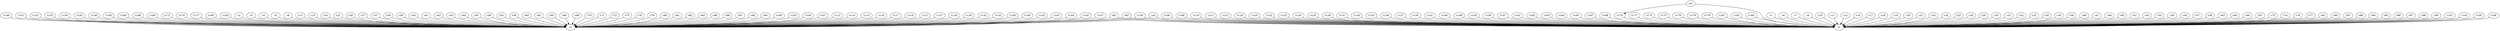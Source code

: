 strict digraph  {
c1;
c2;
v1;
v2;
v3;
v4;
v5;
v6;
v7;
v8;
v9;
v10;
v11;
v12;
v13;
v14;
v15;
v16;
v17;
v18;
v19;
v20;
v21;
v22;
v23;
v24;
v25;
v26;
v27;
v28;
v29;
v30;
v31;
v32;
v33;
v34;
v35;
v36;
v37;
v38;
v39;
v40;
v41;
v42;
v43;
v44;
v45;
v46;
v47;
v48;
v49;
v50;
v51;
v52;
v53;
v54;
v55;
v56;
v57;
v58;
v59;
v60;
v61;
v62;
v63;
v64;
v65;
v66;
v67;
v68;
v69;
v70;
v71;
v72;
v73;
v74;
v75;
v76;
v77;
v78;
v79;
v80;
v81;
v82;
v83;
v84;
v85;
v86;
v87;
v88;
v89;
v90;
v91;
v92;
v93;
v94;
v95;
v96;
v97;
v98;
v99;
v100;
v101;
v102;
v103;
v104;
v105;
v106;
v107;
v108;
v109;
v110;
v111;
v112;
v113;
v114;
v115;
v116;
v117;
v118;
v119;
v120;
v121;
v122;
v123;
v124;
v125;
v126;
v127;
v128;
v129;
v130;
v131;
v132;
v133;
v134;
v135;
v136;
v137;
v138;
v139;
v140;
v141;
v142;
v143;
v144;
v145;
v146;
v147;
v148;
v149;
v150;
v151;
v152;
v153;
v154;
v155;
v156;
v157;
v158;
v159;
v160;
v161;
v162;
v163;
v164;
v165;
v166;
v167;
v168;
v169;
v170;
v171;
v172;
v173;
v174;
v175;
v176;
v177;
v178;
v179;
v180;
v181;
v182;
v183;
v184;
co1;
co2;
v1 -> c2  [weight=1];
v2 -> c1  [weight=1];
v3 -> c1  [weight=1];
v4 -> c1  [weight=1];
v5 -> c1  [weight=1];
v6 -> c2  [weight=1];
v7 -> c2  [weight=1];
v8 -> c1  [weight=1];
v9 -> c2  [weight=1];
v10 -> c2  [weight=1];
v11 -> c2  [weight=1];
v12 -> c2  [weight=1];
v13 -> c1  [weight=1];
v14 -> c2  [weight=1];
v15 -> c1  [weight=1];
v16 -> c1  [weight=1];
v17 -> c2  [weight=1];
v18 -> c2  [weight=1];
v19 -> c2  [weight=1];
v20 -> c2  [weight=1];
v21 -> c2  [weight=1];
v22 -> c1  [weight=1];
v23 -> c2  [weight=1];
v24 -> c2  [weight=1];
v25 -> c2  [weight=1];
v26 -> c1  [weight=1];
v27 -> c1  [weight=1];
v28 -> c2  [weight=1];
v29 -> c2  [weight=1];
v30 -> c2  [weight=1];
v31 -> c2  [weight=1];
v32 -> c2  [weight=1];
v33 -> c2  [weight=1];
v34 -> c2  [weight=1];
v35 -> c2  [weight=1];
v36 -> c2  [weight=1];
v37 -> c1  [weight=1];
v38 -> c1  [weight=1];
v39 -> c1  [weight=1];
v40 -> c1  [weight=1];
v41 -> c1  [weight=1];
v42 -> c1  [weight=1];
v43 -> c1  [weight=1];
v44 -> c1  [weight=1];
v45 -> c1  [weight=1];
v46 -> c2  [weight=1];
v47 -> c2  [weight=1];
v48 -> c2  [weight=1];
v49 -> c1  [weight=1];
v50 -> c2  [weight=1];
v51 -> c2  [weight=1];
v52 -> c2  [weight=1];
v53 -> c2  [weight=1];
v54 -> c2  [weight=1];
v55 -> c1  [weight=1];
v56 -> c2  [weight=1];
v57 -> c2  [weight=1];
v58 -> c2  [weight=1];
v59 -> c1  [weight=1];
v60 -> c1  [weight=1];
v61 -> c1  [weight=1];
v62 -> c1  [weight=1];
v62 -> c2  [weight=1];
v63 -> c2  [weight=1];
v64 -> c2  [weight=1];
v65 -> c1  [weight=1];
v66 -> c2  [weight=1];
v67 -> c2  [weight=1];
v68 -> c1  [weight=1];
v69 -> c1  [weight=1];
v70 -> c1  [weight=1];
v71 -> c1  [weight=1];
v72 -> c1  [weight=1];
v73 -> c2  [weight=1];
v74 -> c2  [weight=1];
v75 -> c1  [weight=1];
v76 -> c2  [weight=1];
v77 -> c2  [weight=1];
v78 -> c1  [weight=1];
v79 -> c1  [weight=1];
v80 -> c1  [weight=1];
v81 -> c1  [weight=1];
v82 -> c1  [weight=1];
v83 -> c2  [weight=1];
v84 -> c1  [weight=1];
v85 -> c2  [weight=1];
v86 -> c1  [weight=1];
v87 -> c2  [weight=1];
v88 -> c1  [weight=1];
v89 -> c2  [weight=1];
v90 -> c2  [weight=1];
v91 -> c1  [weight=1];
v92 -> c1  [weight=1];
v92 -> c2  [weight=1];
v93 -> c2  [weight=1];
v94 -> c1  [weight=1];
v95 -> c1  [weight=1];
v96 -> c2  [weight=1];
v97 -> c2  [weight=1];
v98 -> c2  [weight=1];
v99 -> c2  [weight=1];
v100 -> c1  [weight=1];
v101 -> c2  [weight=1];
v102 -> c2  [weight=1];
v103 -> c1  [weight=1];
v104 -> c1  [weight=1];
v105 -> c2  [weight=1];
v106 -> c2  [weight=1];
v107 -> c1  [weight=1];
v108 -> c2  [weight=1];
v109 -> c2  [weight=1];
v110 -> c2  [weight=1];
v111 -> c2  [weight=1];
v112 -> c1  [weight=1];
v113 -> c2  [weight=1];
v114 -> c1  [weight=1];
v115 -> c1  [weight=1];
v116 -> c1  [weight=1];
v117 -> c1  [weight=1];
v118 -> c2  [weight=1];
v119 -> c1  [weight=1];
v120 -> c2  [weight=1];
v121 -> c1  [weight=1];
v122 -> c2  [weight=1];
v123 -> c2  [weight=1];
v124 -> c2  [weight=1];
v125 -> c2  [weight=1];
v126 -> c2  [weight=1];
v126 -> c1  [weight=1];
v127 -> c1  [weight=1];
v128 -> c2  [weight=1];
v129 -> c1  [weight=1];
v130 -> c1  [weight=1];
v131 -> c2  [weight=1];
v132 -> c1  [weight=1];
v133 -> c1  [weight=1];
v134 -> c2  [weight=1];
v135 -> c2  [weight=1];
v136 -> c2  [weight=1];
v137 -> c2  [weight=1];
v138 -> c1  [weight=1];
v139 -> c2  [weight=1];
v140 -> c1  [weight=1];
v141 -> c2  [weight=1];
v142 -> c1  [weight=1];
v143 -> c1  [weight=1];
v144 -> c1  [weight=1];
v145 -> c1  [weight=1];
v146 -> c2  [weight=1];
v147 -> c1  [weight=1];
v148 -> c2  [weight=1];
v149 -> c1  [weight=1];
v150 -> c2  [weight=1];
v151 -> c1  [weight=1];
v152 -> c1  [weight=1];
v153 -> c1  [weight=1];
v154 -> c1  [weight=1];
v155 -> c1  [weight=1];
v156 -> c2  [weight=1];
v157 -> c2  [weight=1];
v158 -> c1  [weight=1];
v159 -> c1  [weight=1];
v160 -> c1  [weight=1];
v161 -> c2  [weight=1];
v162 -> c2  [weight=1];
v163 -> c2  [weight=1];
v164 -> c2  [weight=1];
v165 -> c2  [weight=1];
v166 -> c1  [weight=1];
v167 -> c2  [weight=1];
v168 -> c2  [weight=1];
v169 -> c1  [weight=1];
v170 -> c2  [weight=1];
v171 -> c2  [weight=1];
v172 -> c1  [weight=1];
v173 -> c2  [weight=1];
v174 -> c1  [weight=1];
v175 -> c2  [weight=1];
v176 -> c2  [weight=1];
v177 -> c1  [weight=1];
v178 -> c2  [weight=1];
v179 -> c2  [weight=1];
v180 -> c1  [weight=1];
v181 -> c2  [weight=1];
v182 -> c2  [weight=1];
v183 -> c1  [weight=1];
v184 -> c2  [weight=1];
co1 -> c2  [weight=1];
co1 -> v170  [weight=1];
co2 -> c2  [weight=1];
co2 -> c1  [weight=1];
}
